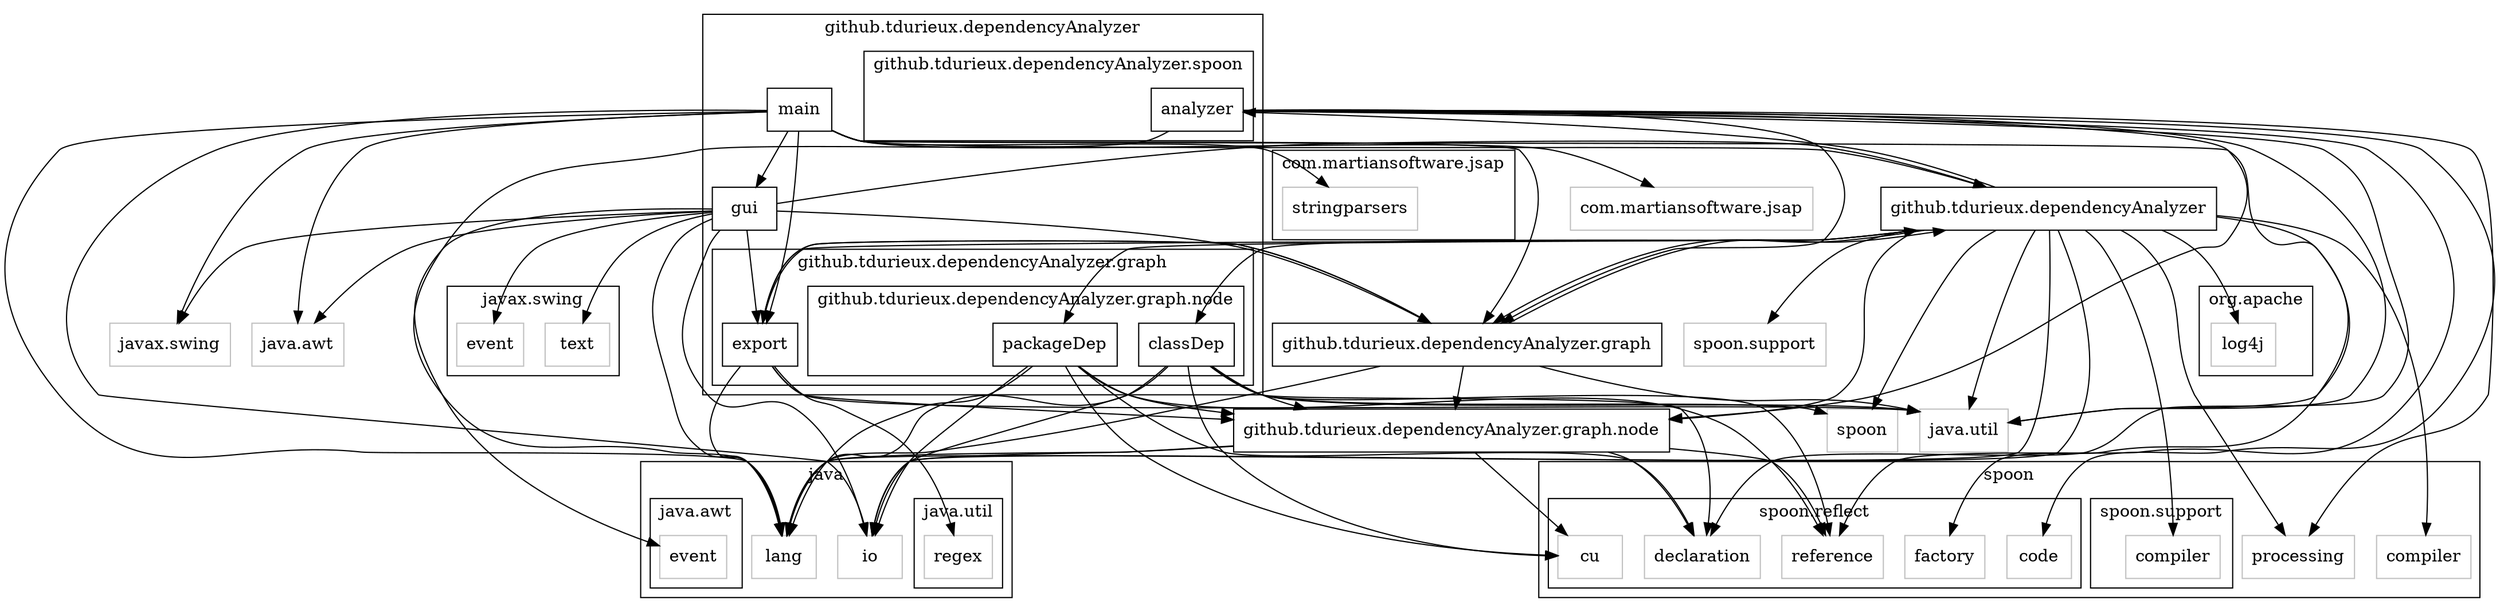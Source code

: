 digraph G {
	node [shape=box]; compound=true; ratio=fill;
	"spoon.support" [color=grey];
	"javax.swing.text" [color=grey];
	"org.apache.log4j" [color=grey];
	"java.util" [color=grey];
	"github.tdurieux.dependencyAnalyzer.graph.node" -> "java.lang";
	"github.tdurieux.dependencyAnalyzer.graph.node" -> "spoon.reflect.declaration";
	"github.tdurieux.dependencyAnalyzer.graph.node" -> "spoon.reflect.cu";
	"github.tdurieux.dependencyAnalyzer.graph.node" -> "java.io";
	"github.tdurieux.dependencyAnalyzer.graph.node" -> "spoon.reflect.reference";
	"github.tdurieux.dependencyAnalyzer.main" -> "java.lang";
	"github.tdurieux.dependencyAnalyzer.main" -> "github.tdurieux.dependencyAnalyzer.gui";
	"github.tdurieux.dependencyAnalyzer.main" -> "javax.swing";
	"github.tdurieux.dependencyAnalyzer.main" -> "java.awt";
	"github.tdurieux.dependencyAnalyzer.main" -> "com.martiansoftware.jsap.stringparsers";
	"github.tdurieux.dependencyAnalyzer.main" -> "com.martiansoftware.jsap";
	"github.tdurieux.dependencyAnalyzer.main" -> "java.io";
	"github.tdurieux.dependencyAnalyzer.main" -> "github.tdurieux.dependencyAnalyzer";
	"github.tdurieux.dependencyAnalyzer.main" -> "github.tdurieux.dependencyAnalyzer.graph";
	"github.tdurieux.dependencyAnalyzer.main" -> "github.tdurieux.dependencyAnalyzer.graph.export";
	"github.tdurieux.dependencyAnalyzer.main" -> "java.util";
	"spoon" [color=grey];
	"com.martiansoftware.jsap" [color=grey];
	"javax.swing" [color=grey];
	"github.tdurieux.dependencyAnalyzer.graph.node.packageDep" -> "github.tdurieux.dependencyAnalyzer.graph.node";
	"github.tdurieux.dependencyAnalyzer.graph.node.packageDep" -> "spoon.reflect.reference";
	"github.tdurieux.dependencyAnalyzer.graph.node.packageDep" -> "java.lang";
	"github.tdurieux.dependencyAnalyzer.graph.node.packageDep" -> "spoon.reflect.declaration";
	"github.tdurieux.dependencyAnalyzer.graph.node.packageDep" -> "spoon.reflect.cu";
	"github.tdurieux.dependencyAnalyzer.graph.node.packageDep" -> "java.io";
	"java.io" [color=grey];
	"spoon.reflect.code" [color=grey];
	"com.martiansoftware.jsap.stringparsers" [color=grey];
	"java.util.regex" [color=grey];
	"java.lang" [color=grey];
	"javax.swing.event" [color=grey];
	"java.awt.event" [color=grey];
	"github.tdurieux.dependencyAnalyzer.graph.node.classDep" -> "github.tdurieux.dependencyAnalyzer.graph.node";
	"github.tdurieux.dependencyAnalyzer.graph.node.classDep" -> "spoon.reflect.reference";
	"github.tdurieux.dependencyAnalyzer.graph.node.classDep" -> "spoon.reflect.declaration";
	"github.tdurieux.dependencyAnalyzer.graph.node.classDep" -> "java.util";
	"github.tdurieux.dependencyAnalyzer.graph.node.classDep" -> "java.lang";
	"github.tdurieux.dependencyAnalyzer.graph.node.classDep" -> "spoon";
	"github.tdurieux.dependencyAnalyzer.graph.node.classDep" -> "spoon.reflect.cu";
	"github.tdurieux.dependencyAnalyzer.graph.node.classDep" -> "java.io";
	"spoon.reflect.factory" [color=grey];
	"java.awt" [color=grey];
	"github.tdurieux.dependencyAnalyzer.graph.export" -> "github.tdurieux.dependencyAnalyzer.graph";
	"github.tdurieux.dependencyAnalyzer.graph.export" -> "github.tdurieux.dependencyAnalyzer";
	"github.tdurieux.dependencyAnalyzer.graph.export" -> "java.util";
	"github.tdurieux.dependencyAnalyzer.graph.export" -> "java.lang";
	"github.tdurieux.dependencyAnalyzer.graph.export" -> "java.util.regex";
	"github.tdurieux.dependencyAnalyzer.graph.export" -> "github.tdurieux.dependencyAnalyzer.graph.node";
	"spoon.compiler" [color=grey];
	"spoon.reflect.cu" [color=grey];
	"spoon.reflect.declaration" [color=grey];
	"github.tdurieux.dependencyAnalyzer.graph" -> "java.util";
	"github.tdurieux.dependencyAnalyzer.graph" -> "java.lang";
	"github.tdurieux.dependencyAnalyzer.graph" -> "github.tdurieux.dependencyAnalyzer";
	"github.tdurieux.dependencyAnalyzer.graph" -> "github.tdurieux.dependencyAnalyzer.graph.export";
	"github.tdurieux.dependencyAnalyzer.graph" -> "github.tdurieux.dependencyAnalyzer.graph.node";
	"github.tdurieux.dependencyAnalyzer.gui" -> "github.tdurieux.dependencyAnalyzer";
	"github.tdurieux.dependencyAnalyzer.gui" -> "javax.swing";
	"github.tdurieux.dependencyAnalyzer.gui" -> "java.lang";
	"github.tdurieux.dependencyAnalyzer.gui" -> "java.awt";
	"github.tdurieux.dependencyAnalyzer.gui" -> "javax.swing.text";
	"github.tdurieux.dependencyAnalyzer.gui" -> "javax.swing.event";
	"github.tdurieux.dependencyAnalyzer.gui" -> "java.awt.event";
	"github.tdurieux.dependencyAnalyzer.gui" -> "java.io";
	"github.tdurieux.dependencyAnalyzer.gui" -> "github.tdurieux.dependencyAnalyzer.graph";
	"github.tdurieux.dependencyAnalyzer.gui" -> "github.tdurieux.dependencyAnalyzer.graph.export";
	"spoon.support.compiler" [color=grey];
	"github.tdurieux.dependencyAnalyzer.spoon.analyzer" -> "github.tdurieux.dependencyAnalyzer.graph";
	"github.tdurieux.dependencyAnalyzer.spoon.analyzer" -> "github.tdurieux.dependencyAnalyzer.graph.node";
	"github.tdurieux.dependencyAnalyzer.spoon.analyzer" -> "spoon.processing";
	"github.tdurieux.dependencyAnalyzer.spoon.analyzer" -> "spoon.reflect.declaration";
	"github.tdurieux.dependencyAnalyzer.spoon.analyzer" -> "java.util";
	"github.tdurieux.dependencyAnalyzer.spoon.analyzer" -> "spoon.reflect.reference";
	"github.tdurieux.dependencyAnalyzer.spoon.analyzer" -> "java.lang";
	"github.tdurieux.dependencyAnalyzer.spoon.analyzer" -> "spoon.reflect.code";
	"spoon.reflect.reference" [color=grey];
	"github.tdurieux.dependencyAnalyzer" -> "java.util";
	"github.tdurieux.dependencyAnalyzer" -> "java.lang";
	"github.tdurieux.dependencyAnalyzer" -> "spoon.reflect.factory";
	"github.tdurieux.dependencyAnalyzer" -> "spoon";
	"github.tdurieux.dependencyAnalyzer" -> "java.io";
	"github.tdurieux.dependencyAnalyzer" -> "spoon.support.compiler";
	"github.tdurieux.dependencyAnalyzer" -> "spoon.compiler";
	"github.tdurieux.dependencyAnalyzer" -> "spoon.processing";
	"github.tdurieux.dependencyAnalyzer" -> "github.tdurieux.dependencyAnalyzer.graph";
	"github.tdurieux.dependencyAnalyzer" -> "spoon.support";
	"github.tdurieux.dependencyAnalyzer" -> "github.tdurieux.dependencyAnalyzer.spoon.analyzer";
	"github.tdurieux.dependencyAnalyzer" -> "github.tdurieux.dependencyAnalyzer.graph.node.classDep";
	"github.tdurieux.dependencyAnalyzer" -> "github.tdurieux.dependencyAnalyzer.graph.node";
	"github.tdurieux.dependencyAnalyzer" -> "github.tdurieux.dependencyAnalyzer.graph.node.packageDep";
	"github.tdurieux.dependencyAnalyzer" -> "org.apache.log4j";
	"spoon.processing" [color=grey];
	subgraph cluster0 { 
		rankdir=LR;label="spoon";
	subgraph cluster1 { 
		rankdir=LR;label="spoon.support";
		"spoon.support.compiler" [label="compiler"]
	};
	subgraph cluster2 { 
		rankdir=LR;label="spoon.reflect";
		"spoon.reflect.code" [label="code"]
		"spoon.reflect.factory" [label="factory"]
		"spoon.reflect.cu" [label="cu"]
		"spoon.reflect.declaration" [label="declaration"]
		"spoon.reflect.reference" [label="reference"]
	};
		"spoon.compiler" [label="compiler"]
		"spoon.processing" [label="processing"]
	};
	subgraph cluster3 { 
		rankdir=LR;label="javax.swing";
		"javax.swing.text" [label="text"]
		"javax.swing.event" [label="event"]
	};
	subgraph cluster4 { 
		rankdir=LR;label="org.apache";
		"org.apache.log4j" [label="log4j"]
	};
	subgraph cluster5 { 
		rankdir=LR;label="java";
	subgraph cluster6 { 
		rankdir=LR;label="java.util";
		"java.util.regex" [label="regex"]
	};
		"java.io" [label="io"]
		"java.lang" [label="lang"]
	subgraph cluster7 { 
		rankdir=LR;label="java.awt";
		"java.awt.event" [label="event"]
	};
	};
	subgraph cluster8 { 
		rankdir=LR;label="github.tdurieux.dependencyAnalyzer";
	subgraph cluster9 { 
		rankdir=LR;label="github.tdurieux.dependencyAnalyzer.graph";
	subgraph cluster10 { 
		rankdir=LR;label="github.tdurieux.dependencyAnalyzer.graph.node";
		"github.tdurieux.dependencyAnalyzer.graph.node.packageDep" [label="packageDep"]
		"github.tdurieux.dependencyAnalyzer.graph.node.classDep" [label="classDep"]
	};
		"github.tdurieux.dependencyAnalyzer.graph.export" [label="export"]
	};
		"github.tdurieux.dependencyAnalyzer.main" [label="main"]
		"github.tdurieux.dependencyAnalyzer.gui" [label="gui"]
	subgraph cluster11 { 
		rankdir=LR;label="github.tdurieux.dependencyAnalyzer.spoon";
		"github.tdurieux.dependencyAnalyzer.spoon.analyzer" [label="analyzer"]
	};
	};
	subgraph cluster12 { 
		rankdir=LR;label="com.martiansoftware.jsap";
		"com.martiansoftware.jsap.stringparsers" [label="stringparsers"]
	};
}
